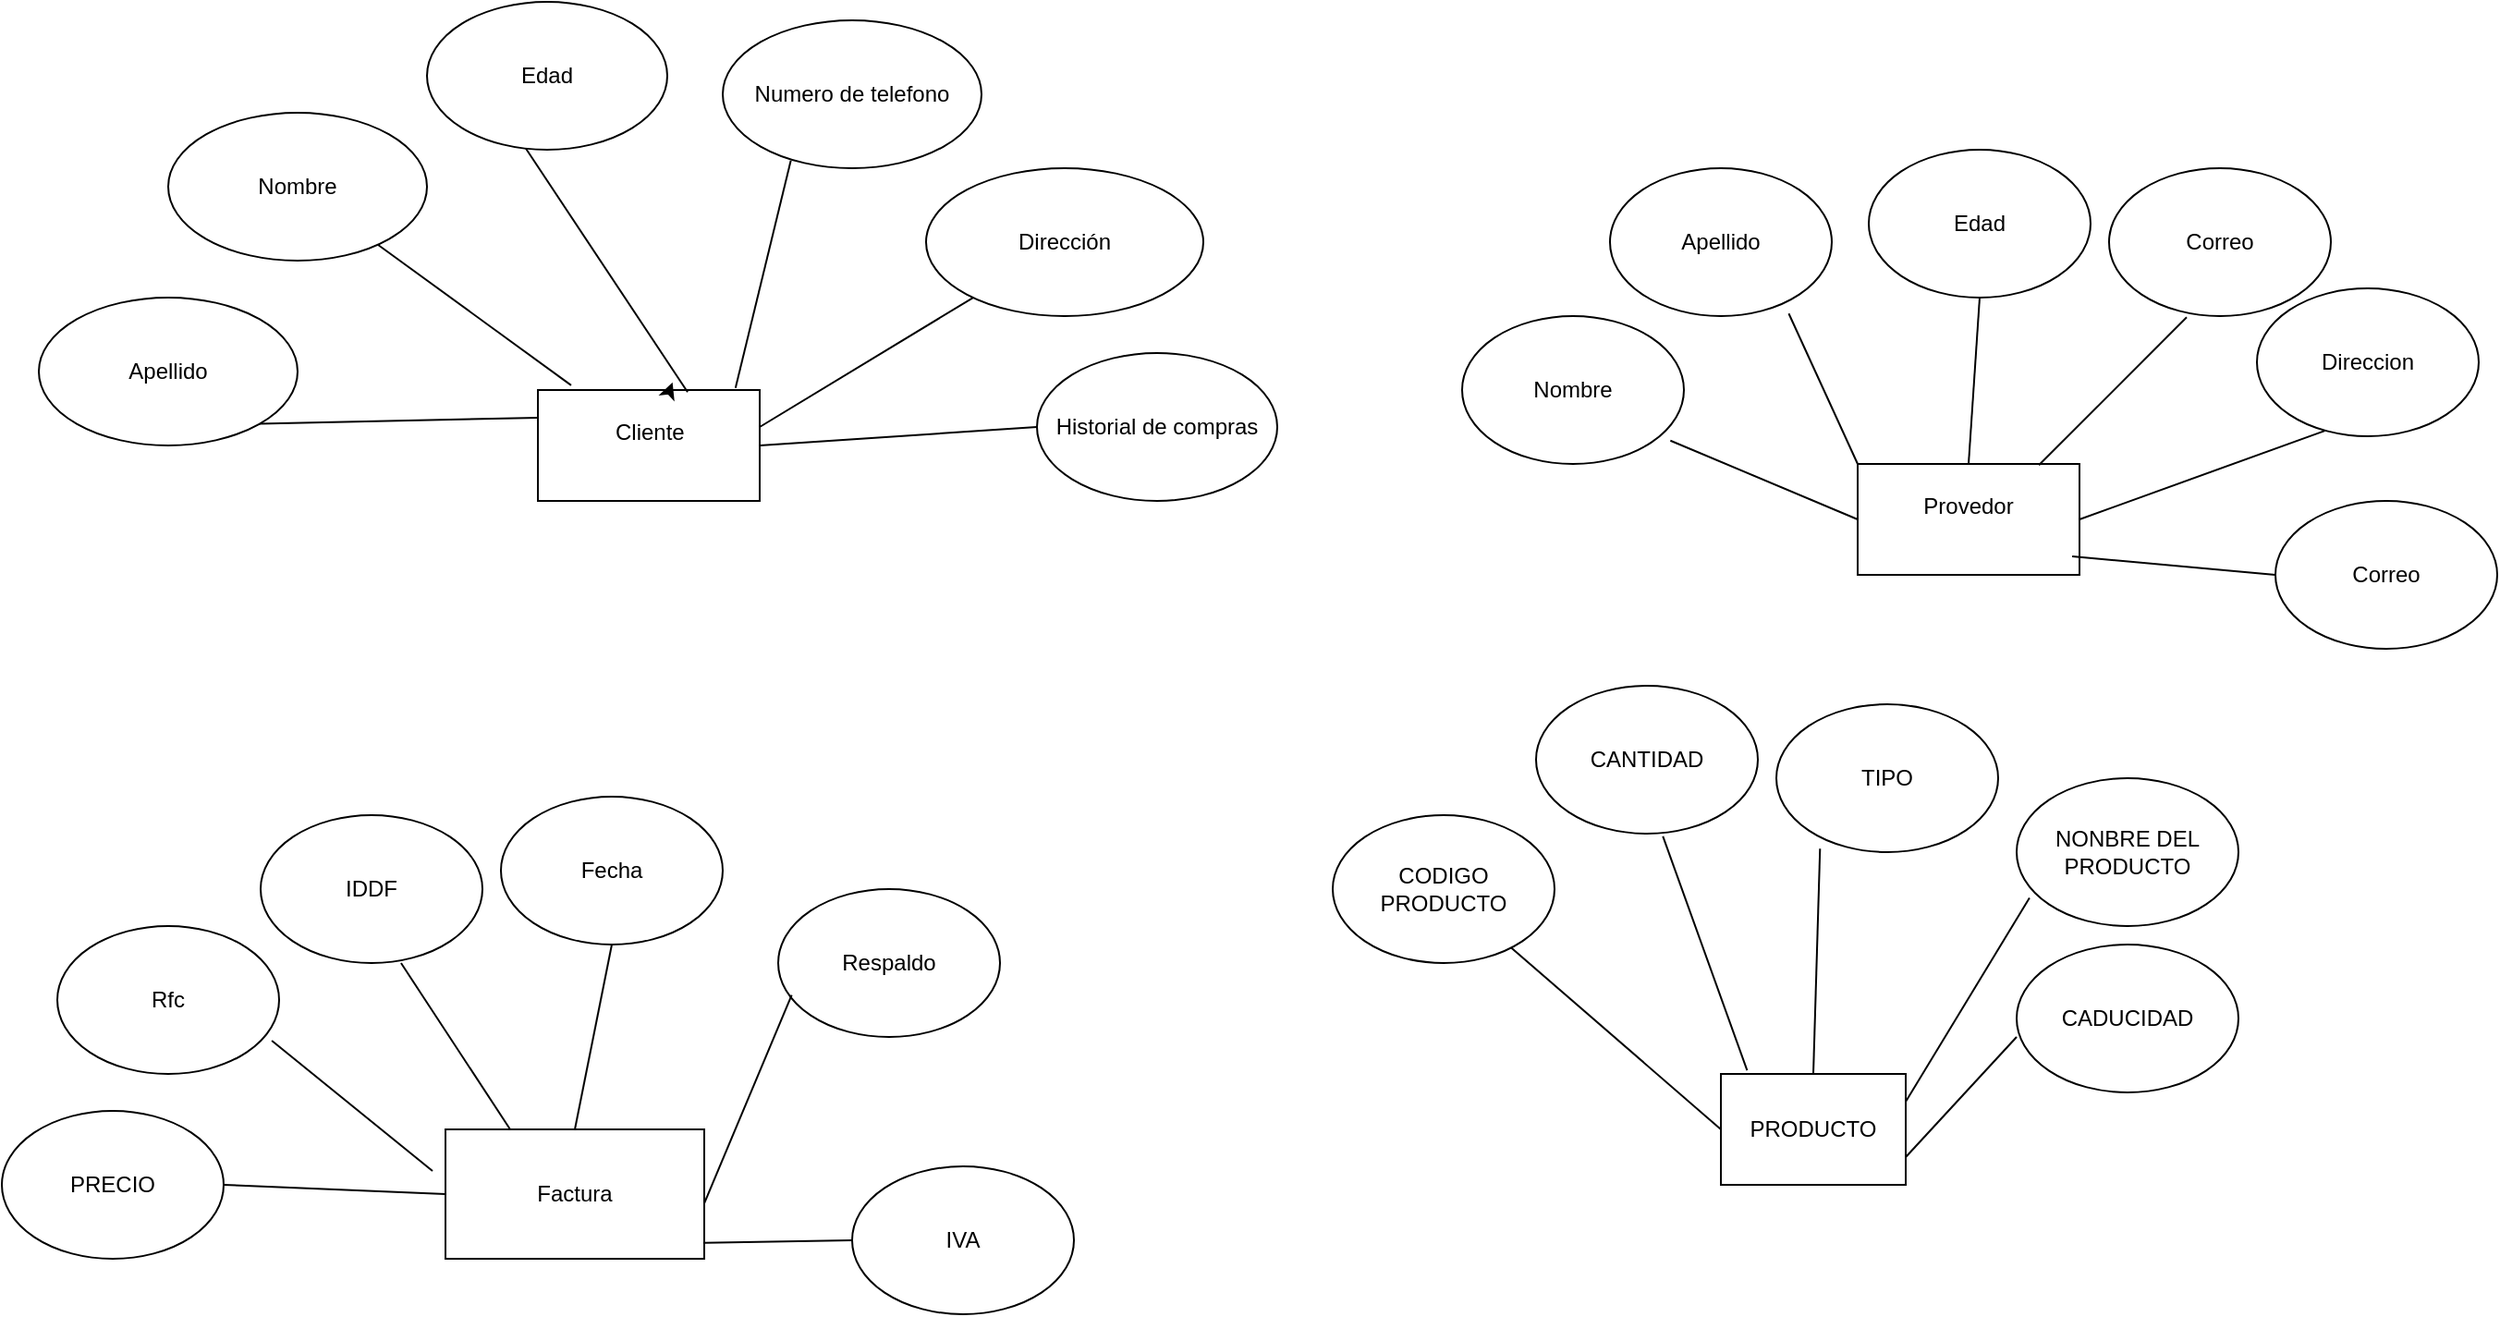 <mxfile pages="2">
    <diagram name="Página-1" id="Cxu6KIvfIRVKAjqu6Hsg">
        <mxGraphModel dx="960" dy="698" grid="1" gridSize="10" guides="1" tooltips="1" connect="1" arrows="1" fold="1" page="1" pageScale="1" pageWidth="827" pageHeight="1169" math="0" shadow="0">
            <root>
                <mxCell id="0"/>
                <mxCell id="1" parent="0"/>
                <mxCell id="4I1Yv1p1mu-zc7oiHH4C-1" value="&lt;blockquote style=&quot;margin: 0 0 0 40px; border: none; padding: 0px;&quot;&gt;&lt;div style=&quot;&quot;&gt;&lt;span style=&quot;background-color: initial;&quot;&gt;Cliente&lt;/span&gt;&lt;/div&gt;&lt;/blockquote&gt;&lt;div style=&quot;&quot;&gt;&lt;br&gt;&lt;/div&gt;" style="rounded=0;whiteSpace=wrap;html=1;align=left;" parent="1" vertex="1">
                    <mxGeometry x="310" y="330" width="120" height="60" as="geometry"/>
                </mxCell>
                <mxCell id="4I1Yv1p1mu-zc7oiHH4C-2" value="Apellido" style="ellipse;whiteSpace=wrap;html=1;" parent="1" vertex="1">
                    <mxGeometry x="40" y="280" width="140" height="80" as="geometry"/>
                </mxCell>
                <mxCell id="4I1Yv1p1mu-zc7oiHH4C-4" value="Nombre" style="ellipse;whiteSpace=wrap;html=1;" parent="1" vertex="1">
                    <mxGeometry x="110" y="180" width="140" height="80" as="geometry"/>
                </mxCell>
                <mxCell id="4I1Yv1p1mu-zc7oiHH4C-5" value="Edad" style="ellipse;whiteSpace=wrap;html=1;" parent="1" vertex="1">
                    <mxGeometry x="250" y="120" width="130" height="80" as="geometry"/>
                </mxCell>
                <mxCell id="4I1Yv1p1mu-zc7oiHH4C-6" value="Numero de telefono" style="ellipse;whiteSpace=wrap;html=1;" parent="1" vertex="1">
                    <mxGeometry x="410" y="130" width="140" height="80" as="geometry"/>
                </mxCell>
                <mxCell id="4I1Yv1p1mu-zc7oiHH4C-7" value="Dirección" style="ellipse;whiteSpace=wrap;html=1;" parent="1" vertex="1">
                    <mxGeometry x="520" y="210" width="150" height="80" as="geometry"/>
                </mxCell>
                <mxCell id="4I1Yv1p1mu-zc7oiHH4C-9" value="Historial de compras" style="ellipse;whiteSpace=wrap;html=1;" parent="1" vertex="1">
                    <mxGeometry x="580" y="310" width="130" height="80" as="geometry"/>
                </mxCell>
                <mxCell id="4I1Yv1p1mu-zc7oiHH4C-14" value="" style="endArrow=none;html=1;rounded=0;exitX=0;exitY=0.25;exitDx=0;exitDy=0;entryX=1;entryY=1;entryDx=0;entryDy=0;" parent="1" source="4I1Yv1p1mu-zc7oiHH4C-1" target="4I1Yv1p1mu-zc7oiHH4C-2" edge="1">
                    <mxGeometry width="50" height="50" relative="1" as="geometry">
                        <mxPoint x="210" y="360" as="sourcePoint"/>
                        <mxPoint x="260" y="310" as="targetPoint"/>
                    </mxGeometry>
                </mxCell>
                <mxCell id="4I1Yv1p1mu-zc7oiHH4C-16" value="" style="endArrow=none;html=1;rounded=0;exitX=0.15;exitY=-0.043;exitDx=0;exitDy=0;exitPerimeter=0;" parent="1" source="4I1Yv1p1mu-zc7oiHH4C-1" target="4I1Yv1p1mu-zc7oiHH4C-4" edge="1">
                    <mxGeometry width="50" height="50" relative="1" as="geometry">
                        <mxPoint x="340" y="280" as="sourcePoint"/>
                        <mxPoint x="390" y="230" as="targetPoint"/>
                    </mxGeometry>
                </mxCell>
                <mxCell id="4I1Yv1p1mu-zc7oiHH4C-17" value="" style="endArrow=none;html=1;rounded=0;entryX=0.411;entryY=0.991;entryDx=0;entryDy=0;entryPerimeter=0;exitX=0.675;exitY=0.019;exitDx=0;exitDy=0;exitPerimeter=0;" parent="1" source="4I1Yv1p1mu-zc7oiHH4C-1" target="4I1Yv1p1mu-zc7oiHH4C-5" edge="1">
                    <mxGeometry width="50" height="50" relative="1" as="geometry">
                        <mxPoint x="390" y="320" as="sourcePoint"/>
                        <mxPoint x="390" y="230" as="targetPoint"/>
                    </mxGeometry>
                </mxCell>
                <mxCell id="4I1Yv1p1mu-zc7oiHH4C-18" style="edgeStyle=none;rounded=0;orthogonalLoop=1;jettySize=auto;html=1;entryX=0.607;entryY=-0.068;entryDx=0;entryDy=0;entryPerimeter=0;" parent="1" source="4I1Yv1p1mu-zc7oiHH4C-1" target="4I1Yv1p1mu-zc7oiHH4C-1" edge="1">
                    <mxGeometry relative="1" as="geometry"/>
                </mxCell>
                <mxCell id="4I1Yv1p1mu-zc7oiHH4C-19" value="" style="endArrow=none;html=1;rounded=0;exitX=0.891;exitY=-0.019;exitDx=0;exitDy=0;exitPerimeter=0;entryX=0.263;entryY=0.949;entryDx=0;entryDy=0;entryPerimeter=0;" parent="1" source="4I1Yv1p1mu-zc7oiHH4C-1" target="4I1Yv1p1mu-zc7oiHH4C-6" edge="1">
                    <mxGeometry width="50" height="50" relative="1" as="geometry">
                        <mxPoint x="340" y="280" as="sourcePoint"/>
                        <mxPoint x="390" y="230" as="targetPoint"/>
                    </mxGeometry>
                </mxCell>
                <mxCell id="4I1Yv1p1mu-zc7oiHH4C-20" value="" style="endArrow=none;html=1;rounded=0;" parent="1" target="4I1Yv1p1mu-zc7oiHH4C-7" edge="1">
                    <mxGeometry width="50" height="50" relative="1" as="geometry">
                        <mxPoint x="430" y="350" as="sourcePoint"/>
                        <mxPoint x="480" y="300" as="targetPoint"/>
                    </mxGeometry>
                </mxCell>
                <mxCell id="4I1Yv1p1mu-zc7oiHH4C-22" value="" style="endArrow=none;html=1;rounded=0;exitX=0;exitY=0.5;exitDx=0;exitDy=0;entryX=1;entryY=0.5;entryDx=0;entryDy=0;" parent="1" source="4I1Yv1p1mu-zc7oiHH4C-9" target="4I1Yv1p1mu-zc7oiHH4C-1" edge="1">
                    <mxGeometry width="50" height="50" relative="1" as="geometry">
                        <mxPoint x="400" y="370" as="sourcePoint"/>
                        <mxPoint x="450" y="320" as="targetPoint"/>
                    </mxGeometry>
                </mxCell>
                <mxCell id="1J_mVBLC9O3y7UZklyyU-1" value="Nombre" style="ellipse;whiteSpace=wrap;html=1;" parent="1" vertex="1">
                    <mxGeometry x="810" y="290" width="120" height="80" as="geometry"/>
                </mxCell>
                <mxCell id="1J_mVBLC9O3y7UZklyyU-2" value="Apellido" style="ellipse;whiteSpace=wrap;html=1;" parent="1" vertex="1">
                    <mxGeometry x="890" y="210" width="120" height="80" as="geometry"/>
                </mxCell>
                <mxCell id="1J_mVBLC9O3y7UZklyyU-3" value="Edad" style="ellipse;whiteSpace=wrap;html=1;" parent="1" vertex="1">
                    <mxGeometry x="1030" y="200" width="120" height="80" as="geometry"/>
                </mxCell>
                <mxCell id="1J_mVBLC9O3y7UZklyyU-4" value="Correo" style="ellipse;whiteSpace=wrap;html=1;" parent="1" vertex="1">
                    <mxGeometry x="1160" y="210" width="120" height="80" as="geometry"/>
                </mxCell>
                <mxCell id="1J_mVBLC9O3y7UZklyyU-5" value="Direccion" style="ellipse;whiteSpace=wrap;html=1;" parent="1" vertex="1">
                    <mxGeometry x="1240" y="275" width="120" height="80" as="geometry"/>
                </mxCell>
                <mxCell id="1J_mVBLC9O3y7UZklyyU-6" value="Provedor&lt;div&gt;&lt;br&gt;&lt;/div&gt;" style="rounded=0;whiteSpace=wrap;html=1;" parent="1" vertex="1">
                    <mxGeometry x="1024" y="370" width="120" height="60" as="geometry"/>
                </mxCell>
                <mxCell id="1J_mVBLC9O3y7UZklyyU-9" value="" style="endArrow=none;html=1;rounded=0;entryX=0.5;entryY=1;entryDx=0;entryDy=0;exitX=0.5;exitY=0;exitDx=0;exitDy=0;" parent="1" source="1J_mVBLC9O3y7UZklyyU-6" target="1J_mVBLC9O3y7UZklyyU-3" edge="1">
                    <mxGeometry width="50" height="50" relative="1" as="geometry">
                        <mxPoint x="1090" y="360" as="sourcePoint"/>
                        <mxPoint x="1140" y="310" as="targetPoint"/>
                    </mxGeometry>
                </mxCell>
                <mxCell id="1J_mVBLC9O3y7UZklyyU-10" value="" style="endArrow=none;html=1;rounded=0;entryX=0.806;entryY=0.983;entryDx=0;entryDy=0;entryPerimeter=0;exitX=0;exitY=0;exitDx=0;exitDy=0;" parent="1" source="1J_mVBLC9O3y7UZklyyU-6" target="1J_mVBLC9O3y7UZklyyU-2" edge="1">
                    <mxGeometry width="50" height="50" relative="1" as="geometry">
                        <mxPoint x="1000" y="370" as="sourcePoint"/>
                        <mxPoint x="1000" y="290" as="targetPoint"/>
                    </mxGeometry>
                </mxCell>
                <mxCell id="1J_mVBLC9O3y7UZklyyU-13" value="" style="endArrow=none;html=1;rounded=0;entryX=0.35;entryY=1.008;entryDx=0;entryDy=0;entryPerimeter=0;exitX=0.817;exitY=0.011;exitDx=0;exitDy=0;exitPerimeter=0;" parent="1" source="1J_mVBLC9O3y7UZklyyU-6" target="1J_mVBLC9O3y7UZklyyU-4" edge="1">
                    <mxGeometry width="50" height="50" relative="1" as="geometry">
                        <mxPoint x="1090" y="360" as="sourcePoint"/>
                        <mxPoint x="1140" y="310" as="targetPoint"/>
                    </mxGeometry>
                </mxCell>
                <mxCell id="1J_mVBLC9O3y7UZklyyU-14" value="" style="endArrow=none;html=1;rounded=0;entryX=0.939;entryY=0.842;entryDx=0;entryDy=0;entryPerimeter=0;exitX=0;exitY=0.5;exitDx=0;exitDy=0;" parent="1" source="1J_mVBLC9O3y7UZklyyU-6" target="1J_mVBLC9O3y7UZklyyU-1" edge="1">
                    <mxGeometry width="50" height="50" relative="1" as="geometry">
                        <mxPoint x="1090" y="360" as="sourcePoint"/>
                        <mxPoint x="1140" y="310" as="targetPoint"/>
                    </mxGeometry>
                </mxCell>
                <mxCell id="1J_mVBLC9O3y7UZklyyU-15" value="" style="endArrow=none;html=1;rounded=0;entryX=0.306;entryY=0.963;entryDx=0;entryDy=0;entryPerimeter=0;exitX=1;exitY=0.5;exitDx=0;exitDy=0;" parent="1" source="1J_mVBLC9O3y7UZklyyU-6" target="1J_mVBLC9O3y7UZklyyU-5" edge="1">
                    <mxGeometry width="50" height="50" relative="1" as="geometry">
                        <mxPoint x="1150" y="400" as="sourcePoint"/>
                        <mxPoint x="1140" y="310" as="targetPoint"/>
                    </mxGeometry>
                </mxCell>
                <mxCell id="8-n9sg8fZdAQryX5FhUH-1" value="Correo" style="ellipse;whiteSpace=wrap;html=1;" parent="1" vertex="1">
                    <mxGeometry x="1250" y="390" width="120" height="80" as="geometry"/>
                </mxCell>
                <mxCell id="8-n9sg8fZdAQryX5FhUH-2" value="" style="endArrow=none;html=1;rounded=0;entryX=0;entryY=0.5;entryDx=0;entryDy=0;exitX=0.967;exitY=0.833;exitDx=0;exitDy=0;exitPerimeter=0;" parent="1" source="1J_mVBLC9O3y7UZklyyU-6" target="8-n9sg8fZdAQryX5FhUH-1" edge="1">
                    <mxGeometry width="50" height="50" relative="1" as="geometry">
                        <mxPoint x="1150" y="420" as="sourcePoint"/>
                        <mxPoint x="1240" y="420" as="targetPoint"/>
                    </mxGeometry>
                </mxCell>
                <mxCell id="8-n9sg8fZdAQryX5FhUH-3" value="Factura" style="rounded=0;whiteSpace=wrap;html=1;" parent="1" vertex="1">
                    <mxGeometry x="260" y="730" width="140" height="70" as="geometry"/>
                </mxCell>
                <mxCell id="8-n9sg8fZdAQryX5FhUH-4" value="Rfc" style="ellipse;whiteSpace=wrap;html=1;" parent="1" vertex="1">
                    <mxGeometry x="50" y="620" width="120" height="80" as="geometry"/>
                </mxCell>
                <mxCell id="8-n9sg8fZdAQryX5FhUH-5" value="IDDF" style="ellipse;whiteSpace=wrap;html=1;" parent="1" vertex="1">
                    <mxGeometry x="160" y="560" width="120" height="80" as="geometry"/>
                </mxCell>
                <mxCell id="8-n9sg8fZdAQryX5FhUH-6" value="Fecha" style="ellipse;whiteSpace=wrap;html=1;" parent="1" vertex="1">
                    <mxGeometry x="290" y="550" width="120" height="80" as="geometry"/>
                </mxCell>
                <mxCell id="8-n9sg8fZdAQryX5FhUH-8" value="Respaldo" style="ellipse;whiteSpace=wrap;html=1;" parent="1" vertex="1">
                    <mxGeometry x="440" y="600" width="120" height="80" as="geometry"/>
                </mxCell>
                <mxCell id="8-n9sg8fZdAQryX5FhUH-9" value="" style="endArrow=none;html=1;rounded=0;entryX=0.967;entryY=0.775;entryDx=0;entryDy=0;entryPerimeter=0;exitX=-0.05;exitY=0.322;exitDx=0;exitDy=0;exitPerimeter=0;" parent="1" source="8-n9sg8fZdAQryX5FhUH-3" target="8-n9sg8fZdAQryX5FhUH-4" edge="1">
                    <mxGeometry width="50" height="50" relative="1" as="geometry">
                        <mxPoint x="310" y="640" as="sourcePoint"/>
                        <mxPoint x="360" y="590" as="targetPoint"/>
                    </mxGeometry>
                </mxCell>
                <mxCell id="8-n9sg8fZdAQryX5FhUH-10" value="" style="endArrow=none;html=1;rounded=0;entryX=0.633;entryY=1;entryDx=0;entryDy=0;entryPerimeter=0;exitX=0.25;exitY=0;exitDx=0;exitDy=0;" parent="1" source="8-n9sg8fZdAQryX5FhUH-3" target="8-n9sg8fZdAQryX5FhUH-5" edge="1">
                    <mxGeometry width="50" height="50" relative="1" as="geometry">
                        <mxPoint x="290" y="730" as="sourcePoint"/>
                        <mxPoint x="360" y="590" as="targetPoint"/>
                    </mxGeometry>
                </mxCell>
                <mxCell id="8-n9sg8fZdAQryX5FhUH-11" value="" style="endArrow=none;html=1;rounded=0;entryX=0.5;entryY=1;entryDx=0;entryDy=0;exitX=0.5;exitY=0;exitDx=0;exitDy=0;" parent="1" source="8-n9sg8fZdAQryX5FhUH-3" target="8-n9sg8fZdAQryX5FhUH-6" edge="1">
                    <mxGeometry width="50" height="50" relative="1" as="geometry">
                        <mxPoint x="300" y="640" as="sourcePoint"/>
                        <mxPoint x="350" y="590" as="targetPoint"/>
                    </mxGeometry>
                </mxCell>
                <mxCell id="8-n9sg8fZdAQryX5FhUH-13" value="" style="endArrow=none;html=1;rounded=0;entryX=0.061;entryY=0.717;entryDx=0;entryDy=0;entryPerimeter=0;" parent="1" target="8-n9sg8fZdAQryX5FhUH-8" edge="1">
                    <mxGeometry width="50" height="50" relative="1" as="geometry">
                        <mxPoint x="400" y="770" as="sourcePoint"/>
                        <mxPoint x="450" y="720" as="targetPoint"/>
                    </mxGeometry>
                </mxCell>
                <mxCell id="tdBTmRadGnwO2HK5aVkL-1" value="PRECIO&lt;span style=&quot;color: rgba(0, 0, 0, 0); font-family: monospace; font-size: 0px; text-align: start; text-wrap: nowrap;&quot;&gt;%3CmxGraphModel%3E%3Croot%3E%3CmxCell%20id%3D%220%22%2F%3E%3CmxCell%20id%3D%221%22%20parent%3D%220%22%2F%3E%3CmxCell%20id%3D%222%22%20value%3D%22CLIENTE%22%20style%3D%22shape%3Dtable%3BstartSize%3D30%3Bcontainer%3D1%3Bcollapsible%3D1%3BchildLayout%3DtableLayout%3BfixedRows%3D1%3BrowLines%3D0%3BfontStyle%3D1%3Balign%3Dcenter%3BresizeLast%3D1%3Bhtml%3D1%3B%22%20vertex%3D%221%22%20parent%3D%221%22%3E%3CmxGeometry%20x%3D%2280%22%20y%3D%22120%22%20width%3D%22240%22%20height%3D%22220%22%20as%3D%22geometry%22%2F%3E%3C%2FmxCell%3E%3CmxCell%20id%3D%223%22%20value%3D%22%22%20style%3D%22shape%3DtableRow%3Bhorizontal%3D0%3BstartSize%3D0%3BswimlaneHead%3D0%3BswimlaneBody%3D0%3BfillColor%3Dnone%3Bcollapsible%3D0%3BdropTarget%3D0%3Bpoints%3D%5B%5B0%2C0.5%5D%2C%5B1%2C0.5%5D%5D%3BportConstraint%3Deastwest%3Btop%3D0%3Bleft%3D0%3Bright%3D0%3Bbottom%3D1%3B%22%20vertex%3D%221%22%20parent%3D%222%22%3E%3CmxGeometry%20y%3D%2230%22%20width%3D%22240%22%20height%3D%2230%22%20as%3D%22geometry%22%2F%3E%3C%2FmxCell%3E%3CmxCell%20id%3D%224%22%20value%3D%22PK%22%20style%3D%22shape%3DpartialRectangle%3Bconnectable%3D0%3BfillColor%3Dnone%3Btop%3D0%3Bleft%3D0%3Bbottom%3D0%3Bright%3D0%3BfontStyle%3D1%3Boverflow%3Dhidden%3BwhiteSpace%3Dwrap%3Bhtml%3D1%3B%22%20vertex%3D%221%22%20parent%3D%223%22%3E%3CmxGeometry%20width%3D%2230%22%20height%3D%2230%22%20as%3D%22geometry%22%3E%3CmxRectangle%20width%3D%2230%22%20height%3D%2230%22%20as%3D%22alternateBounds%22%2F%3E%3C%2FmxGeometry%3E%3C%2FmxCell%3E%3CmxCell%20id%3D%225%22%20value%3D%22Nombre(INT%20NULL)(15)%22%20style%3D%22shape%3DpartialRectangle%3Bconnectable%3D0%3BfillColor%3Dnone%3Btop%3D0%3Bleft%3D0%3Bbottom%3D0%3Bright%3D0%3Balign%3Dleft%3BspacingLeft%3D6%3BfontStyle%3D5%3Boverflow%3Dhidden%3BwhiteSpace%3Dwrap%3Bhtml%3D1%3B%22%20vertex%3D%221%22%20parent%3D%223%22%3E%3CmxGeometry%20x%3D%2230%22%20width%3D%22210%22%20height%3D%2230%22%20as%3D%22geometry%22%3E%3CmxRectangle%20width%3D%22210%22%20height%3D%2230%22%20as%3D%22alternateBounds%22%2F%3E%3C%2FmxGeometry%3E%3C%2FmxCell%3E%3CmxCell%20id%3D%226%22%20value%3D%22%22%20style%3D%22shape%3DtableRow%3Bhorizontal%3D0%3BstartSize%3D0%3BswimlaneHead%3D0%3BswimlaneBody%3D0%3BfillColor%3Dnone%3Bcollapsible%3D0%3BdropTarget%3D0%3Bpoints%3D%5B%5B0%2C0.5%5D%2C%5B1%2C0.5%5D%5D%3BportConstraint%3Deastwest%3Btop%3D0%3Bleft%3D0%3Bright%3D0%3Bbottom%3D0%3B%22%20vertex%3D%221%22%20parent%3D%222%22%3E%3CmxGeometry%20y%3D%2260%22%20width%3D%22240%22%20height%3D%2240%22%20as%3D%22geometry%22%2F%3E%3C%2FmxCell%3E%3CmxCell%20id%3D%227%22%20value%3D%22%22%20style%3D%22shape%3DpartialRectangle%3Bconnectable%3D0%3BfillColor%3Dnone%3Btop%3D0%3Bleft%3D0%3Bbottom%3D0%3Bright%3D0%3Beditable%3D1%3Boverflow%3Dhidden%3BwhiteSpace%3Dwrap%3Bhtml%3D1%3B%22%20vertex%3D%221%22%20parent%3D%226%22%3E%3CmxGeometry%20width%3D%2230%22%20height%3D%2240%22%20as%3D%22geometry%22%3E%3CmxRectangle%20width%3D%2230%22%20height%3D%2240%22%20as%3D%22alternateBounds%22%2F%3E%3C%2FmxGeometry%3E%3C%2FmxCell%3E%3CmxCell%20id%3D%228%22%20value%3D%22Apellido(VARCHAR)(15)%22%20style%3D%22shape%3DpartialRectangle%3Bconnectable%3D0%3BfillColor%3Dnone%3Btop%3D0%3Bleft%3D0%3Bbottom%3D0%3Bright%3D0%3Balign%3Dleft%3BspacingLeft%3D6%3Boverflow%3Dhidden%3BwhiteSpace%3Dwrap%3Bhtml%3D1%3B%22%20vertex%3D%221%22%20parent%3D%226%22%3E%3CmxGeometry%20x%3D%2230%22%20width%3D%22210%22%20height%3D%2240%22%20as%3D%22geometry%22%3E%3CmxRectangle%20width%3D%22210%22%20height%3D%2240%22%20as%3D%22alternateBounds%22%2F%3E%3C%2FmxGeometry%3E%3C%2FmxCell%3E%3CmxCell%20id%3D%229%22%20value%3D%22%22%20style%3D%22shape%3DtableRow%3Bhorizontal%3D0%3BstartSize%3D0%3BswimlaneHead%3D0%3BswimlaneBody%3D0%3BfillColor%3Dnone%3Bcollapsible%3D0%3BdropTarget%3D0%3Bpoints%3D%5B%5B0%2C0.5%5D%2C%5B1%2C0.5%5D%5D%3BportConstraint%3Deastwest%3Btop%3D0%3Bleft%3D0%3Bright%3D0%3Bbottom%3D0%3B%22%20vertex%3D%221%22%20parent%3D%222%22%3E%3CmxGeometry%20y%3D%22100%22%20width%3D%22240%22%20height%3D%2230%22%20as%3D%22geometry%22%2F%3E%3C%2FmxCell%3E%3CmxCell%20id%3D%2210%22%20value%3D%22%22%20style%3D%22shape%3DpartialRectangle%3Bconnectable%3D0%3BfillColor%3Dnone%3Btop%3D0%3Bleft%3D0%3Bbottom%3D0%3Bright%3D0%3Beditable%3D1%3Boverflow%3Dhidden%3BwhiteSpace%3Dwrap%3Bhtml%3D1%3B%22%20vertex%3D%221%22%20parent%3D%229%22%3E%3CmxGeometry%20width%3D%2230%22%20height%3D%2230%22%20as%3D%22geometry%22%3E%3CmxRectangle%20width%3D%2230%22%20height%3D%2230%22%20as%3D%22alternateBounds%22%2F%3E%3C%2FmxGeometry%3E%3C%2FmxCell%3E%3CmxCell%20id%3D%2211%22%20value%3D%22Edad(Int)(%22%20style%3D%22shape%3DpartialRectangle%3Bconnectable%3D0%3BfillColor%3Dnone%3Btop%3D0%3Bleft%3D0%3Bbottom%3D0%3Bright%3D0%3Balign%3Dleft%3BspacingLeft%3D6%3Boverflow%3Dhidden%3BwhiteSpace%3Dwrap%3Bhtml%3D1%3B%22%20vertex%3D%221%22%20parent%3D%229%22%3E%3CmxGeometry%20x%3D%2230%22%20width%3D%22210%22%20height%3D%2230%22%20as%3D%22geometry%22%3E%3CmxRectangle%20width%3D%22210%22%20height%3D%2230%22%20as%3D%22alternateBounds%22%2F%3E%3C%2FmxGeometry%3E%3C%2FmxCell%3E%3CmxCell%20id%3D%2212%22%20value%3D%22%22%20style%3D%22shape%3DtableRow%3Bhorizontal%3D0%3BstartSize%3D0%3BswimlaneHead%3D0%3BswimlaneBody%3D0%3BfillColor%3Dnone%3Bcollapsible%3D0%3BdropTarget%3D0%3Bpoints%3D%5B%5B0%2C0.5%5D%2C%5B1%2C0.5%5D%5D%3BportConstraint%3Deastwest%3Btop%3D0%3Bleft%3D0%3Bright%3D0%3Bbottom%3D0%3B%22%20vertex%3D%221%22%20parent%3D%222%22%3E%3CmxGeometry%20y%3D%22130%22%20width%3D%22240%22%20height%3D%2230%22%20as%3D%22geometry%22%2F%3E%3C%2FmxCell%3E%3CmxCell%20id%3D%2213%22%20value%3D%22%22%20style%3D%22shape%3DpartialRectangle%3Bconnectable%3D0%3BfillColor%3Dnone%3Btop%3D0%3Bleft%3D0%3Bbottom%3D0%3Bright%3D0%3Beditable%3D1%3Boverflow%3Dhidden%3BwhiteSpace%3Dwrap%3Bhtml%3D1%3B%22%20vertex%3D%221%22%20parent%3D%2212%22%3E%3CmxGeometry%20width%3D%2230%22%20height%3D%2230%22%20as%3D%22geometry%22%3E%3CmxRectangle%20width%3D%2230%22%20height%3D%2230%22%20as%3D%22alternateBounds%22%2F%3E%3C%2FmxGeometry%3E%3C%2FmxCell%3E%3CmxCell%20id%3D%2214%22%20value%3D%22Numero%20de%20Telefono(Char)(15)%22%20style%3D%22shape%3DpartialRectangle%3Bconnectable%3D0%3BfillColor%3Dnone%3Btop%3D0%3Bleft%3D0%3Bbottom%3D0%3Bright%3D0%3Balign%3Dleft%3BspacingLeft%3D6%3Boverflow%3Dhidden%3BwhiteSpace%3Dwrap%3Bhtml%3D1%3B%22%20vertex%3D%221%22%20parent%3D%2212%22%3E%3CmxGeometry%20x%3D%2230%22%20width%3D%22210%22%20height%3D%2230%22%20as%3D%22geometry%22%3E%3CmxRectangle%20width%3D%22210%22%20height%3D%2230%22%20as%3D%22alternateBounds%22%2F%3E%3C%2FmxGeometry%3E%3C%2FmxCell%3E%3CmxCell%20id%3D%2215%22%20style%3D%22shape%3DtableRow%3Bhorizontal%3D0%3BstartSize%3D0%3BswimlaneHead%3D0%3BswimlaneBody%3D0%3BfillColor%3Dnone%3Bcollapsible%3D0%3BdropTarget%3D0%3Bpoints%3D%5B%5B0%2C0.5%5D%2C%5B1%2C0.5%5D%5D%3BportConstraint%3Deastwest%3Btop%3D0%3Bleft%3D0%3Bright%3D0%3Bbottom%3D0%3B%22%20vertex%3D%221%22%20parent%3D%222%22%3E%3CmxGeometry%20y%3D%22160%22%20width%3D%22240%22%20height%3D%2230%22%20as%3D%22geometry%22%2F%3E%3C%2FmxCell%3E%3CmxCell%20id%3D%2216%22%20style%3D%22shape%3DpartialRectangle%3Bconnectable%3D0%3BfillColor%3Dnone%3Btop%3D0%3Bleft%3D0%3Bbottom%3D0%3Bright%3D0%3Beditable%3D1%3Boverflow%3Dhidden%3BwhiteSpace%3Dwrap%3Bhtml%3D1%3B%22%20vertex%3D%221%22%20parent%3D%2215%22%3E%3CmxGeometry%20width%3D%2230%22%20height%3D%2230%22%20as%3D%22geometry%22%3E%3CmxRectangle%20width%3D%2230%22%20height%3D%2230%22%20as%3D%22alternateBounds%22%2F%3E%3C%2FmxGeometry%3E%3C%2FmxCell%3E%3CmxCell%20id%3D%2217%22%20value%3D%22Direccci%C3%B3n(VARCHAR)(150)%22%20style%3D%22shape%3DpartialRectangle%3Bconnectable%3D0%3BfillColor%3Dnone%3Btop%3D0%3Bleft%3D0%3Bbottom%3D0%3Bright%3D0%3Balign%3Dleft%3BspacingLeft%3D6%3Boverflow%3Dhidden%3BwhiteSpace%3Dwrap%3Bhtml%3D1%3B%22%20vertex%3D%221%22%20parent%3D%2215%22%3E%3CmxGeometry%20x%3D%2230%22%20width%3D%22210%22%20height%3D%2230%22%20as%3D%22geometry%22%3E%3CmxRectangle%20width%3D%22210%22%20height%3D%2230%22%20as%3D%22alternateBounds%22%2F%3E%3C%2FmxGeometry%3E%3C%2FmxCell%3E%3CmxCell%20id%3D%2218%22%20style%3D%22shape%3DtableRow%3Bhorizontal%3D0%3BstartSize%3D0%3BswimlaneHead%3D0%3BswimlaneBody%3D0%3BfillColor%3Dnone%3Bcollapsible%3D0%3BdropTarget%3D0%3Bpoints%3D%5B%5B0%2C0.5%5D%2C%5B1%2C0.5%5D%5D%3BportConstraint%3Deastwest%3Btop%3D0%3Bleft%3D0%3Bright%3D0%3Bbottom%3D0%3B%22%20vertex%3D%221%22%20parent%3D%222%22%3E%3CmxGeometry%20y%3D%22190%22%20width%3D%22240%22%20height%3D%2230%22%20as%3D%22geometry%22%2F%3E%3C%2FmxCell%3E%3CmxCell%20id%3D%2219%22%20style%3D%22shape%3DpartialRectangle%3Bconnectable%3D0%3BfillColor%3Dnone%3Btop%3D0%3Bleft%3D0%3Bbottom%3D0%3Bright%3D0%3Beditable%3D1%3Boverflow%3Dhidden%3BwhiteSpace%3Dwrap%3Bhtml%3D1%3B%22%20vertex%3D%221%22%20parent%3D%2218%22%3E%3CmxGeometry%20width%3D%2230%22%20height%3D%2230%22%20as%3D%22geometry%22%3E%3CmxRectangle%20width%3D%2230%22%20height%3D%2230%22%20as%3D%22alternateBounds%22%2F%3E%3C%2FmxGeometry%3E%3C%2FmxCell%3E%3CmxCell%20id%3D%2220%22%20value%3D%22Historial%20de%20compras(INT%20NULL)%22%20style%3D%22shape%3DpartialRectangle%3Bconnectable%3D0%3BfillColor%3Dnone%3Btop%3D0%3Bleft%3D0%3Bbottom%3D0%3Bright%3D0%3Balign%3Dleft%3BspacingLeft%3D6%3Boverflow%3Dhidden%3BwhiteSpace%3Dwrap%3Bhtml%3D1%3B%22%20vertex%3D%221%22%20parent%3D%2218%22%3E%3CmxGeometry%20x%3D%2230%22%20width%3D%22210%22%20height%3D%2230%22%20as%3D%22geometry%22%3E%3CmxRectangle%20width%3D%22210%22%20height%3D%2230%22%20as%3D%22alternateBounds%22%2F%3E%3C%2FmxGeometry%3E%3C%2FmxCell%3E%3C%2Froot%3E%3C%2FmxGraphModel%3E&lt;/span&gt;" style="ellipse;whiteSpace=wrap;html=1;" parent="1" vertex="1">
                    <mxGeometry x="20" y="720" width="120" height="80" as="geometry"/>
                </mxCell>
                <mxCell id="tdBTmRadGnwO2HK5aVkL-2" value="IVA" style="ellipse;whiteSpace=wrap;html=1;" parent="1" vertex="1">
                    <mxGeometry x="480" y="750" width="120" height="80" as="geometry"/>
                </mxCell>
                <mxCell id="tdBTmRadGnwO2HK5aVkL-3" value="" style="endArrow=none;html=1;rounded=0;exitX=0.996;exitY=0.877;exitDx=0;exitDy=0;exitPerimeter=0;entryX=0;entryY=0.5;entryDx=0;entryDy=0;" parent="1" source="8-n9sg8fZdAQryX5FhUH-3" target="tdBTmRadGnwO2HK5aVkL-2" edge="1">
                    <mxGeometry width="50" height="50" relative="1" as="geometry">
                        <mxPoint x="530" y="750" as="sourcePoint"/>
                        <mxPoint x="580" y="700" as="targetPoint"/>
                    </mxGeometry>
                </mxCell>
                <mxCell id="tdBTmRadGnwO2HK5aVkL-4" value="" style="endArrow=none;html=1;rounded=0;exitX=1;exitY=0.5;exitDx=0;exitDy=0;entryX=0;entryY=0.5;entryDx=0;entryDy=0;" parent="1" source="tdBTmRadGnwO2HK5aVkL-1" target="8-n9sg8fZdAQryX5FhUH-3" edge="1">
                    <mxGeometry width="50" height="50" relative="1" as="geometry">
                        <mxPoint x="530" y="750" as="sourcePoint"/>
                        <mxPoint x="580" y="700" as="targetPoint"/>
                    </mxGeometry>
                </mxCell>
                <mxCell id="r0vq31m24xDdY6tJOIhR-1" value="PRODUCTO" style="rounded=0;whiteSpace=wrap;html=1;" parent="1" vertex="1">
                    <mxGeometry x="950" y="700" width="100" height="60" as="geometry"/>
                </mxCell>
                <mxCell id="r0vq31m24xDdY6tJOIhR-2" value="CODIGO PRODUCTO" style="ellipse;whiteSpace=wrap;html=1;" parent="1" vertex="1">
                    <mxGeometry x="740" y="560" width="120" height="80" as="geometry"/>
                </mxCell>
                <mxCell id="r0vq31m24xDdY6tJOIhR-3" value="CANTIDAD" style="ellipse;whiteSpace=wrap;html=1;" parent="1" vertex="1">
                    <mxGeometry x="850" y="490" width="120" height="80" as="geometry"/>
                </mxCell>
                <mxCell id="r0vq31m24xDdY6tJOIhR-4" value="TIPO" style="ellipse;whiteSpace=wrap;html=1;" parent="1" vertex="1">
                    <mxGeometry x="980" y="500" width="120" height="80" as="geometry"/>
                </mxCell>
                <mxCell id="r0vq31m24xDdY6tJOIhR-5" value="NONBRE DEL PRODUCTO" style="ellipse;whiteSpace=wrap;html=1;" parent="1" vertex="1">
                    <mxGeometry x="1110" y="540" width="120" height="80" as="geometry"/>
                </mxCell>
                <mxCell id="r0vq31m24xDdY6tJOIhR-6" value="CADUCIDAD" style="ellipse;whiteSpace=wrap;html=1;" parent="1" vertex="1">
                    <mxGeometry x="1110" y="630" width="120" height="80" as="geometry"/>
                </mxCell>
                <mxCell id="r0vq31m24xDdY6tJOIhR-7" value="" style="endArrow=none;html=1;rounded=0;exitX=1;exitY=0.25;exitDx=0;exitDy=0;entryX=0.058;entryY=0.809;entryDx=0;entryDy=0;entryPerimeter=0;" parent="1" source="r0vq31m24xDdY6tJOIhR-1" target="r0vq31m24xDdY6tJOIhR-5" edge="1">
                    <mxGeometry width="50" height="50" relative="1" as="geometry">
                        <mxPoint x="1130" y="610" as="sourcePoint"/>
                        <mxPoint x="1100" y="660" as="targetPoint"/>
                    </mxGeometry>
                </mxCell>
                <mxCell id="r0vq31m24xDdY6tJOIhR-8" value="" style="endArrow=none;html=1;rounded=0;exitX=1;exitY=0.75;exitDx=0;exitDy=0;" parent="1" source="r0vq31m24xDdY6tJOIhR-1" edge="1">
                    <mxGeometry width="50" height="50" relative="1" as="geometry">
                        <mxPoint x="1130" y="740" as="sourcePoint"/>
                        <mxPoint x="1110" y="680" as="targetPoint"/>
                    </mxGeometry>
                </mxCell>
                <mxCell id="r0vq31m24xDdY6tJOIhR-9" value="" style="endArrow=none;html=1;rounded=0;exitX=0.5;exitY=0;exitDx=0;exitDy=0;entryX=0.197;entryY=0.976;entryDx=0;entryDy=0;entryPerimeter=0;" parent="1" source="r0vq31m24xDdY6tJOIhR-1" target="r0vq31m24xDdY6tJOIhR-4" edge="1">
                    <mxGeometry width="50" height="50" relative="1" as="geometry">
                        <mxPoint x="1130" y="740" as="sourcePoint"/>
                        <mxPoint x="1180" y="690" as="targetPoint"/>
                    </mxGeometry>
                </mxCell>
                <mxCell id="r0vq31m24xDdY6tJOIhR-10" value="" style="endArrow=none;html=1;rounded=0;exitX=0.572;exitY=1.018;exitDx=0;exitDy=0;exitPerimeter=0;entryX=0.142;entryY=-0.032;entryDx=0;entryDy=0;entryPerimeter=0;" parent="1" source="r0vq31m24xDdY6tJOIhR-3" target="r0vq31m24xDdY6tJOIhR-1" edge="1">
                    <mxGeometry width="50" height="50" relative="1" as="geometry">
                        <mxPoint x="1130" y="740" as="sourcePoint"/>
                        <mxPoint x="1180" y="690" as="targetPoint"/>
                    </mxGeometry>
                </mxCell>
                <mxCell id="r0vq31m24xDdY6tJOIhR-11" value="" style="endArrow=none;html=1;rounded=0;exitX=0;exitY=0.5;exitDx=0;exitDy=0;" parent="1" source="r0vq31m24xDdY6tJOIhR-1" target="r0vq31m24xDdY6tJOIhR-2" edge="1">
                    <mxGeometry width="50" height="50" relative="1" as="geometry">
                        <mxPoint x="1130" y="740" as="sourcePoint"/>
                        <mxPoint x="1180" y="690" as="targetPoint"/>
                        <Array as="points"/>
                    </mxGeometry>
                </mxCell>
            </root>
        </mxGraphModel>
    </diagram>
    <diagram id="aJbz204hOPwkAJC8MJdw" name="Página-2">
        <mxGraphModel dx="768" dy="559" grid="1" gridSize="10" guides="1" tooltips="1" connect="1" arrows="1" fold="1" page="1" pageScale="1" pageWidth="827" pageHeight="1169" math="0" shadow="0">
            <root>
                <mxCell id="0"/>
                <mxCell id="1" parent="0"/>
                <mxCell id="_yiEhRol8RBJIgCZn8np-1" value="FACTURA" style="shape=table;startSize=30;container=1;collapsible=1;childLayout=tableLayout;fixedRows=1;rowLines=0;fontStyle=1;align=center;resizeLast=1;html=1;" parent="1" vertex="1">
                    <mxGeometry x="80" y="380" width="240" height="250" as="geometry"/>
                </mxCell>
                <mxCell id="_yiEhRol8RBJIgCZn8np-2" value="" style="shape=tableRow;horizontal=0;startSize=0;swimlaneHead=0;swimlaneBody=0;fillColor=none;collapsible=0;dropTarget=0;points=[[0,0.5],[1,0.5]];portConstraint=eastwest;top=0;left=0;right=0;bottom=1;" parent="_yiEhRol8RBJIgCZn8np-1" vertex="1">
                    <mxGeometry y="30" width="240" height="30" as="geometry"/>
                </mxCell>
                <mxCell id="_yiEhRol8RBJIgCZn8np-3" value="PK" style="shape=partialRectangle;connectable=0;fillColor=none;top=0;left=0;bottom=0;right=0;fontStyle=1;overflow=hidden;whiteSpace=wrap;html=1;" parent="_yiEhRol8RBJIgCZn8np-2" vertex="1">
                    <mxGeometry width="30" height="30" as="geometry">
                        <mxRectangle width="30" height="30" as="alternateBounds"/>
                    </mxGeometry>
                </mxCell>
                <mxCell id="_yiEhRol8RBJIgCZn8np-4" value="&#10;&lt;span style=&quot;color: rgb(0, 0, 0); font-family: Helvetica; font-size: 12px; font-style: normal; font-variant-ligatures: normal; font-variant-caps: normal; font-weight: 400; letter-spacing: normal; orphans: 2; text-align: left; text-indent: 0px; text-transform: none; widows: 2; word-spacing: 0px; -webkit-text-stroke-width: 0px; white-space: normal; background-color: rgb(251, 251, 251); text-decoration-thickness: initial; text-decoration-style: initial; text-decoration-color: initial; display: inline !important; float: none;&quot;&gt;IDDF(INT)(20)&lt;/span&gt;&#10;&#10;" style="shape=partialRectangle;connectable=0;fillColor=none;top=0;left=0;bottom=0;right=0;align=left;spacingLeft=6;fontStyle=5;overflow=hidden;whiteSpace=wrap;html=1;" parent="_yiEhRol8RBJIgCZn8np-2" vertex="1">
                    <mxGeometry x="30" width="210" height="30" as="geometry">
                        <mxRectangle width="210" height="30" as="alternateBounds"/>
                    </mxGeometry>
                </mxCell>
                <mxCell id="_yiEhRol8RBJIgCZn8np-5" value="" style="shape=tableRow;horizontal=0;startSize=0;swimlaneHead=0;swimlaneBody=0;fillColor=none;collapsible=0;dropTarget=0;points=[[0,0.5],[1,0.5]];portConstraint=eastwest;top=0;left=0;right=0;bottom=0;" parent="_yiEhRol8RBJIgCZn8np-1" vertex="1">
                    <mxGeometry y="60" width="240" height="40" as="geometry"/>
                </mxCell>
                <mxCell id="_yiEhRol8RBJIgCZn8np-6" value="" style="shape=partialRectangle;connectable=0;fillColor=none;top=0;left=0;bottom=0;right=0;editable=1;overflow=hidden;whiteSpace=wrap;html=1;" parent="_yiEhRol8RBJIgCZn8np-5" vertex="1">
                    <mxGeometry width="30" height="40" as="geometry">
                        <mxRectangle width="30" height="40" as="alternateBounds"/>
                    </mxGeometry>
                </mxCell>
                <mxCell id="_yiEhRol8RBJIgCZn8np-7" value="PRECIO(DECIMAL)" style="shape=partialRectangle;connectable=0;fillColor=none;top=0;left=0;bottom=0;right=0;align=left;spacingLeft=6;overflow=hidden;whiteSpace=wrap;html=1;" parent="_yiEhRol8RBJIgCZn8np-5" vertex="1">
                    <mxGeometry x="30" width="210" height="40" as="geometry">
                        <mxRectangle width="210" height="40" as="alternateBounds"/>
                    </mxGeometry>
                </mxCell>
                <mxCell id="_yiEhRol8RBJIgCZn8np-8" value="" style="shape=tableRow;horizontal=0;startSize=0;swimlaneHead=0;swimlaneBody=0;fillColor=none;collapsible=0;dropTarget=0;points=[[0,0.5],[1,0.5]];portConstraint=eastwest;top=0;left=0;right=0;bottom=0;" parent="_yiEhRol8RBJIgCZn8np-1" vertex="1">
                    <mxGeometry y="100" width="240" height="30" as="geometry"/>
                </mxCell>
                <mxCell id="_yiEhRol8RBJIgCZn8np-9" value="" style="shape=partialRectangle;connectable=0;fillColor=none;top=0;left=0;bottom=0;right=0;editable=1;overflow=hidden;whiteSpace=wrap;html=1;" parent="_yiEhRol8RBJIgCZn8np-8" vertex="1">
                    <mxGeometry width="30" height="30" as="geometry">
                        <mxRectangle width="30" height="30" as="alternateBounds"/>
                    </mxGeometry>
                </mxCell>
                <mxCell id="_yiEhRol8RBJIgCZn8np-10" value="RFC(VARCHAR)(25)" style="shape=partialRectangle;connectable=0;fillColor=none;top=0;left=0;bottom=0;right=0;align=left;spacingLeft=6;overflow=hidden;whiteSpace=wrap;html=1;" parent="_yiEhRol8RBJIgCZn8np-8" vertex="1">
                    <mxGeometry x="30" width="210" height="30" as="geometry">
                        <mxRectangle width="210" height="30" as="alternateBounds"/>
                    </mxGeometry>
                </mxCell>
                <mxCell id="_yiEhRol8RBJIgCZn8np-11" value="" style="shape=tableRow;horizontal=0;startSize=0;swimlaneHead=0;swimlaneBody=0;fillColor=none;collapsible=0;dropTarget=0;points=[[0,0.5],[1,0.5]];portConstraint=eastwest;top=0;left=0;right=0;bottom=0;" parent="_yiEhRol8RBJIgCZn8np-1" vertex="1">
                    <mxGeometry y="130" width="240" height="30" as="geometry"/>
                </mxCell>
                <mxCell id="_yiEhRol8RBJIgCZn8np-12" value="" style="shape=partialRectangle;connectable=0;fillColor=none;top=0;left=0;bottom=0;right=0;editable=1;overflow=hidden;whiteSpace=wrap;html=1;" parent="_yiEhRol8RBJIgCZn8np-11" vertex="1">
                    <mxGeometry width="30" height="30" as="geometry">
                        <mxRectangle width="30" height="30" as="alternateBounds"/>
                    </mxGeometry>
                </mxCell>
                <mxCell id="_yiEhRol8RBJIgCZn8np-13" value="" style="shape=partialRectangle;connectable=0;fillColor=none;top=0;left=0;bottom=0;right=0;align=left;spacingLeft=6;overflow=hidden;whiteSpace=wrap;html=1;" parent="_yiEhRol8RBJIgCZn8np-11" vertex="1">
                    <mxGeometry x="30" width="210" height="30" as="geometry">
                        <mxRectangle width="210" height="30" as="alternateBounds"/>
                    </mxGeometry>
                </mxCell>
                <mxCell id="Dpy0HKLVwdnMuDh7ikny-4" style="shape=tableRow;horizontal=0;startSize=0;swimlaneHead=0;swimlaneBody=0;fillColor=none;collapsible=0;dropTarget=0;points=[[0,0.5],[1,0.5]];portConstraint=eastwest;top=0;left=0;right=0;bottom=0;" parent="_yiEhRol8RBJIgCZn8np-1" vertex="1">
                    <mxGeometry y="160" width="240" height="30" as="geometry"/>
                </mxCell>
                <mxCell id="Dpy0HKLVwdnMuDh7ikny-5" style="shape=partialRectangle;connectable=0;fillColor=none;top=0;left=0;bottom=0;right=0;editable=1;overflow=hidden;whiteSpace=wrap;html=1;" parent="Dpy0HKLVwdnMuDh7ikny-4" vertex="1">
                    <mxGeometry width="30" height="30" as="geometry">
                        <mxRectangle width="30" height="30" as="alternateBounds"/>
                    </mxGeometry>
                </mxCell>
                <mxCell id="Dpy0HKLVwdnMuDh7ikny-6" value="FECHA(DATE" style="shape=partialRectangle;connectable=0;fillColor=none;top=0;left=0;bottom=0;right=0;align=left;spacingLeft=6;overflow=hidden;whiteSpace=wrap;html=1;" parent="Dpy0HKLVwdnMuDh7ikny-4" vertex="1">
                    <mxGeometry x="30" width="210" height="30" as="geometry">
                        <mxRectangle width="210" height="30" as="alternateBounds"/>
                    </mxGeometry>
                </mxCell>
                <mxCell id="ImLvx2GzVETx2Ealagbk-1" style="shape=tableRow;horizontal=0;startSize=0;swimlaneHead=0;swimlaneBody=0;fillColor=none;collapsible=0;dropTarget=0;points=[[0,0.5],[1,0.5]];portConstraint=eastwest;top=0;left=0;right=0;bottom=0;" parent="_yiEhRol8RBJIgCZn8np-1" vertex="1">
                    <mxGeometry y="190" width="240" height="30" as="geometry"/>
                </mxCell>
                <mxCell id="ImLvx2GzVETx2Ealagbk-2" style="shape=partialRectangle;connectable=0;fillColor=none;top=0;left=0;bottom=0;right=0;editable=1;overflow=hidden;whiteSpace=wrap;html=1;" parent="ImLvx2GzVETx2Ealagbk-1" vertex="1">
                    <mxGeometry width="30" height="30" as="geometry">
                        <mxRectangle width="30" height="30" as="alternateBounds"/>
                    </mxGeometry>
                </mxCell>
                <mxCell id="ImLvx2GzVETx2Ealagbk-3" value="&lt;div&gt;&lt;br&gt;&lt;/div&gt;" style="shape=partialRectangle;connectable=0;fillColor=none;top=0;left=0;bottom=0;right=0;align=left;spacingLeft=6;overflow=hidden;whiteSpace=wrap;html=1;" parent="ImLvx2GzVETx2Ealagbk-1" vertex="1">
                    <mxGeometry x="30" width="210" height="30" as="geometry">
                        <mxRectangle width="210" height="30" as="alternateBounds"/>
                    </mxGeometry>
                </mxCell>
                <mxCell id="ZlWzn_1Lv1OnR0v2FAoi-1" value="PROVEDOR" style="shape=table;startSize=30;container=1;collapsible=1;childLayout=tableLayout;fixedRows=1;rowLines=0;fontStyle=1;align=center;resizeLast=1;html=1;" parent="1" vertex="1">
                    <mxGeometry x="400" y="120" width="240" height="220" as="geometry"/>
                </mxCell>
                <mxCell id="ZlWzn_1Lv1OnR0v2FAoi-2" value="" style="shape=tableRow;horizontal=0;startSize=0;swimlaneHead=0;swimlaneBody=0;fillColor=none;collapsible=0;dropTarget=0;points=[[0,0.5],[1,0.5]];portConstraint=eastwest;top=0;left=0;right=0;bottom=1;" parent="ZlWzn_1Lv1OnR0v2FAoi-1" vertex="1">
                    <mxGeometry y="30" width="240" height="30" as="geometry"/>
                </mxCell>
                <mxCell id="ZlWzn_1Lv1OnR0v2FAoi-3" value="PK" style="shape=partialRectangle;connectable=0;fillColor=none;top=0;left=0;bottom=0;right=0;fontStyle=1;overflow=hidden;whiteSpace=wrap;html=1;" parent="ZlWzn_1Lv1OnR0v2FAoi-2" vertex="1">
                    <mxGeometry width="30" height="30" as="geometry">
                        <mxRectangle width="30" height="30" as="alternateBounds"/>
                    </mxGeometry>
                </mxCell>
                <mxCell id="ZlWzn_1Lv1OnR0v2FAoi-4" value="CODIGO DE PROVEDOR" style="shape=partialRectangle;connectable=0;fillColor=none;top=0;left=0;bottom=0;right=0;align=left;spacingLeft=6;fontStyle=5;overflow=hidden;whiteSpace=wrap;html=1;" parent="ZlWzn_1Lv1OnR0v2FAoi-2" vertex="1">
                    <mxGeometry x="30" width="210" height="30" as="geometry">
                        <mxRectangle width="210" height="30" as="alternateBounds"/>
                    </mxGeometry>
                </mxCell>
                <mxCell id="ZlWzn_1Lv1OnR0v2FAoi-5" value="" style="shape=tableRow;horizontal=0;startSize=0;swimlaneHead=0;swimlaneBody=0;fillColor=none;collapsible=0;dropTarget=0;points=[[0,0.5],[1,0.5]];portConstraint=eastwest;top=0;left=0;right=0;bottom=0;" parent="ZlWzn_1Lv1OnR0v2FAoi-1" vertex="1">
                    <mxGeometry y="60" width="240" height="40" as="geometry"/>
                </mxCell>
                <mxCell id="ZlWzn_1Lv1OnR0v2FAoi-6" value="" style="shape=partialRectangle;connectable=0;fillColor=none;top=0;left=0;bottom=0;right=0;editable=1;overflow=hidden;whiteSpace=wrap;html=1;" parent="ZlWzn_1Lv1OnR0v2FAoi-5" vertex="1">
                    <mxGeometry width="30" height="40" as="geometry">
                        <mxRectangle width="30" height="40" as="alternateBounds"/>
                    </mxGeometry>
                </mxCell>
                <mxCell id="ZlWzn_1Lv1OnR0v2FAoi-7" value="Apellido(VARCHAR)(15)" style="shape=partialRectangle;connectable=0;fillColor=none;top=0;left=0;bottom=0;right=0;align=left;spacingLeft=6;overflow=hidden;whiteSpace=wrap;html=1;" parent="ZlWzn_1Lv1OnR0v2FAoi-5" vertex="1">
                    <mxGeometry x="30" width="210" height="40" as="geometry">
                        <mxRectangle width="210" height="40" as="alternateBounds"/>
                    </mxGeometry>
                </mxCell>
                <mxCell id="ZlWzn_1Lv1OnR0v2FAoi-8" value="" style="shape=tableRow;horizontal=0;startSize=0;swimlaneHead=0;swimlaneBody=0;fillColor=none;collapsible=0;dropTarget=0;points=[[0,0.5],[1,0.5]];portConstraint=eastwest;top=0;left=0;right=0;bottom=0;" parent="ZlWzn_1Lv1OnR0v2FAoi-1" vertex="1">
                    <mxGeometry y="100" width="240" height="30" as="geometry"/>
                </mxCell>
                <mxCell id="ZlWzn_1Lv1OnR0v2FAoi-9" value="" style="shape=partialRectangle;connectable=0;fillColor=none;top=0;left=0;bottom=0;right=0;editable=1;overflow=hidden;whiteSpace=wrap;html=1;" parent="ZlWzn_1Lv1OnR0v2FAoi-8" vertex="1">
                    <mxGeometry width="30" height="30" as="geometry">
                        <mxRectangle width="30" height="30" as="alternateBounds"/>
                    </mxGeometry>
                </mxCell>
                <mxCell id="ZlWzn_1Lv1OnR0v2FAoi-10" value="Edad(Int)(" style="shape=partialRectangle;connectable=0;fillColor=none;top=0;left=0;bottom=0;right=0;align=left;spacingLeft=6;overflow=hidden;whiteSpace=wrap;html=1;" parent="ZlWzn_1Lv1OnR0v2FAoi-8" vertex="1">
                    <mxGeometry x="30" width="210" height="30" as="geometry">
                        <mxRectangle width="210" height="30" as="alternateBounds"/>
                    </mxGeometry>
                </mxCell>
                <mxCell id="ZlWzn_1Lv1OnR0v2FAoi-11" value="" style="shape=tableRow;horizontal=0;startSize=0;swimlaneHead=0;swimlaneBody=0;fillColor=none;collapsible=0;dropTarget=0;points=[[0,0.5],[1,0.5]];portConstraint=eastwest;top=0;left=0;right=0;bottom=0;" parent="ZlWzn_1Lv1OnR0v2FAoi-1" vertex="1">
                    <mxGeometry y="130" width="240" height="30" as="geometry"/>
                </mxCell>
                <mxCell id="ZlWzn_1Lv1OnR0v2FAoi-12" value="" style="shape=partialRectangle;connectable=0;fillColor=none;top=0;left=0;bottom=0;right=0;editable=1;overflow=hidden;whiteSpace=wrap;html=1;" parent="ZlWzn_1Lv1OnR0v2FAoi-11" vertex="1">
                    <mxGeometry width="30" height="30" as="geometry">
                        <mxRectangle width="30" height="30" as="alternateBounds"/>
                    </mxGeometry>
                </mxCell>
                <mxCell id="ZlWzn_1Lv1OnR0v2FAoi-13" value="Numero de Telefono(Char)(15)" style="shape=partialRectangle;connectable=0;fillColor=none;top=0;left=0;bottom=0;right=0;align=left;spacingLeft=6;overflow=hidden;whiteSpace=wrap;html=1;" parent="ZlWzn_1Lv1OnR0v2FAoi-11" vertex="1">
                    <mxGeometry x="30" width="210" height="30" as="geometry">
                        <mxRectangle width="210" height="30" as="alternateBounds"/>
                    </mxGeometry>
                </mxCell>
                <mxCell id="ZlWzn_1Lv1OnR0v2FAoi-14" style="shape=tableRow;horizontal=0;startSize=0;swimlaneHead=0;swimlaneBody=0;fillColor=none;collapsible=0;dropTarget=0;points=[[0,0.5],[1,0.5]];portConstraint=eastwest;top=0;left=0;right=0;bottom=0;" parent="ZlWzn_1Lv1OnR0v2FAoi-1" vertex="1">
                    <mxGeometry y="160" width="240" height="30" as="geometry"/>
                </mxCell>
                <mxCell id="ZlWzn_1Lv1OnR0v2FAoi-15" style="shape=partialRectangle;connectable=0;fillColor=none;top=0;left=0;bottom=0;right=0;editable=1;overflow=hidden;whiteSpace=wrap;html=1;" parent="ZlWzn_1Lv1OnR0v2FAoi-14" vertex="1">
                    <mxGeometry width="30" height="30" as="geometry">
                        <mxRectangle width="30" height="30" as="alternateBounds"/>
                    </mxGeometry>
                </mxCell>
                <mxCell id="ZlWzn_1Lv1OnR0v2FAoi-16" value="Direccción(VARCHAR)(150)" style="shape=partialRectangle;connectable=0;fillColor=none;top=0;left=0;bottom=0;right=0;align=left;spacingLeft=6;overflow=hidden;whiteSpace=wrap;html=1;" parent="ZlWzn_1Lv1OnR0v2FAoi-14" vertex="1">
                    <mxGeometry x="30" width="210" height="30" as="geometry">
                        <mxRectangle width="210" height="30" as="alternateBounds"/>
                    </mxGeometry>
                </mxCell>
                <mxCell id="ZlWzn_1Lv1OnR0v2FAoi-17" style="shape=tableRow;horizontal=0;startSize=0;swimlaneHead=0;swimlaneBody=0;fillColor=none;collapsible=0;dropTarget=0;points=[[0,0.5],[1,0.5]];portConstraint=eastwest;top=0;left=0;right=0;bottom=0;" parent="ZlWzn_1Lv1OnR0v2FAoi-1" vertex="1">
                    <mxGeometry y="190" width="240" height="30" as="geometry"/>
                </mxCell>
                <mxCell id="ZlWzn_1Lv1OnR0v2FAoi-18" style="shape=partialRectangle;connectable=0;fillColor=none;top=0;left=0;bottom=0;right=0;editable=1;overflow=hidden;whiteSpace=wrap;html=1;" parent="ZlWzn_1Lv1OnR0v2FAoi-17" vertex="1">
                    <mxGeometry width="30" height="30" as="geometry">
                        <mxRectangle width="30" height="30" as="alternateBounds"/>
                    </mxGeometry>
                </mxCell>
                <mxCell id="ZlWzn_1Lv1OnR0v2FAoi-19" value="Correo(INT NULL)" style="shape=partialRectangle;connectable=0;fillColor=none;top=0;left=0;bottom=0;right=0;align=left;spacingLeft=6;overflow=hidden;whiteSpace=wrap;html=1;" parent="ZlWzn_1Lv1OnR0v2FAoi-17" vertex="1">
                    <mxGeometry x="30" width="210" height="30" as="geometry">
                        <mxRectangle width="210" height="30" as="alternateBounds"/>
                    </mxGeometry>
                </mxCell>
                <mxCell id="Hh2Ufa-0gwu2Do368W7c-1" value="CLIENTE" style="shape=table;startSize=30;container=1;collapsible=1;childLayout=tableLayout;fixedRows=1;rowLines=0;fontStyle=1;align=center;resizeLast=1;html=1;" parent="1" vertex="1">
                    <mxGeometry x="90" y="130" width="240" height="220" as="geometry"/>
                </mxCell>
                <mxCell id="Hh2Ufa-0gwu2Do368W7c-2" value="" style="shape=tableRow;horizontal=0;startSize=0;swimlaneHead=0;swimlaneBody=0;fillColor=none;collapsible=0;dropTarget=0;points=[[0,0.5],[1,0.5]];portConstraint=eastwest;top=0;left=0;right=0;bottom=1;" parent="Hh2Ufa-0gwu2Do368W7c-1" vertex="1">
                    <mxGeometry y="30" width="240" height="30" as="geometry"/>
                </mxCell>
                <mxCell id="Hh2Ufa-0gwu2Do368W7c-3" value="PK" style="shape=partialRectangle;connectable=0;fillColor=none;top=0;left=0;bottom=0;right=0;fontStyle=1;overflow=hidden;whiteSpace=wrap;html=1;" parent="Hh2Ufa-0gwu2Do368W7c-2" vertex="1">
                    <mxGeometry width="30" height="30" as="geometry">
                        <mxRectangle width="30" height="30" as="alternateBounds"/>
                    </mxGeometry>
                </mxCell>
                <mxCell id="Hh2Ufa-0gwu2Do368W7c-4" value="IDE CLIENTE" style="shape=partialRectangle;connectable=0;fillColor=none;top=0;left=0;bottom=0;right=0;align=left;spacingLeft=6;fontStyle=5;overflow=hidden;whiteSpace=wrap;html=1;" parent="Hh2Ufa-0gwu2Do368W7c-2" vertex="1">
                    <mxGeometry x="30" width="210" height="30" as="geometry">
                        <mxRectangle width="210" height="30" as="alternateBounds"/>
                    </mxGeometry>
                </mxCell>
                <mxCell id="Hh2Ufa-0gwu2Do368W7c-5" value="" style="shape=tableRow;horizontal=0;startSize=0;swimlaneHead=0;swimlaneBody=0;fillColor=none;collapsible=0;dropTarget=0;points=[[0,0.5],[1,0.5]];portConstraint=eastwest;top=0;left=0;right=0;bottom=0;" parent="Hh2Ufa-0gwu2Do368W7c-1" vertex="1">
                    <mxGeometry y="60" width="240" height="40" as="geometry"/>
                </mxCell>
                <mxCell id="Hh2Ufa-0gwu2Do368W7c-6" value="" style="shape=partialRectangle;connectable=0;fillColor=none;top=0;left=0;bottom=0;right=0;editable=1;overflow=hidden;whiteSpace=wrap;html=1;" parent="Hh2Ufa-0gwu2Do368W7c-5" vertex="1">
                    <mxGeometry width="30" height="40" as="geometry">
                        <mxRectangle width="30" height="40" as="alternateBounds"/>
                    </mxGeometry>
                </mxCell>
                <mxCell id="Hh2Ufa-0gwu2Do368W7c-7" value="Apellido(VARCHAR)(15)" style="shape=partialRectangle;connectable=0;fillColor=none;top=0;left=0;bottom=0;right=0;align=left;spacingLeft=6;overflow=hidden;whiteSpace=wrap;html=1;" parent="Hh2Ufa-0gwu2Do368W7c-5" vertex="1">
                    <mxGeometry x="30" width="210" height="40" as="geometry">
                        <mxRectangle width="210" height="40" as="alternateBounds"/>
                    </mxGeometry>
                </mxCell>
                <mxCell id="Hh2Ufa-0gwu2Do368W7c-8" value="" style="shape=tableRow;horizontal=0;startSize=0;swimlaneHead=0;swimlaneBody=0;fillColor=none;collapsible=0;dropTarget=0;points=[[0,0.5],[1,0.5]];portConstraint=eastwest;top=0;left=0;right=0;bottom=0;" parent="Hh2Ufa-0gwu2Do368W7c-1" vertex="1">
                    <mxGeometry y="100" width="240" height="30" as="geometry"/>
                </mxCell>
                <mxCell id="Hh2Ufa-0gwu2Do368W7c-9" value="" style="shape=partialRectangle;connectable=0;fillColor=none;top=0;left=0;bottom=0;right=0;editable=1;overflow=hidden;whiteSpace=wrap;html=1;" parent="Hh2Ufa-0gwu2Do368W7c-8" vertex="1">
                    <mxGeometry width="30" height="30" as="geometry">
                        <mxRectangle width="30" height="30" as="alternateBounds"/>
                    </mxGeometry>
                </mxCell>
                <mxCell id="Hh2Ufa-0gwu2Do368W7c-10" value="Edad(Int)(" style="shape=partialRectangle;connectable=0;fillColor=none;top=0;left=0;bottom=0;right=0;align=left;spacingLeft=6;overflow=hidden;whiteSpace=wrap;html=1;" parent="Hh2Ufa-0gwu2Do368W7c-8" vertex="1">
                    <mxGeometry x="30" width="210" height="30" as="geometry">
                        <mxRectangle width="210" height="30" as="alternateBounds"/>
                    </mxGeometry>
                </mxCell>
                <mxCell id="Hh2Ufa-0gwu2Do368W7c-11" value="" style="shape=tableRow;horizontal=0;startSize=0;swimlaneHead=0;swimlaneBody=0;fillColor=none;collapsible=0;dropTarget=0;points=[[0,0.5],[1,0.5]];portConstraint=eastwest;top=0;left=0;right=0;bottom=0;" parent="Hh2Ufa-0gwu2Do368W7c-1" vertex="1">
                    <mxGeometry y="130" width="240" height="30" as="geometry"/>
                </mxCell>
                <mxCell id="Hh2Ufa-0gwu2Do368W7c-12" value="" style="shape=partialRectangle;connectable=0;fillColor=none;top=0;left=0;bottom=0;right=0;editable=1;overflow=hidden;whiteSpace=wrap;html=1;" parent="Hh2Ufa-0gwu2Do368W7c-11" vertex="1">
                    <mxGeometry width="30" height="30" as="geometry">
                        <mxRectangle width="30" height="30" as="alternateBounds"/>
                    </mxGeometry>
                </mxCell>
                <mxCell id="Hh2Ufa-0gwu2Do368W7c-13" value="Numero de Telefono(Char)(15)" style="shape=partialRectangle;connectable=0;fillColor=none;top=0;left=0;bottom=0;right=0;align=left;spacingLeft=6;overflow=hidden;whiteSpace=wrap;html=1;" parent="Hh2Ufa-0gwu2Do368W7c-11" vertex="1">
                    <mxGeometry x="30" width="210" height="30" as="geometry">
                        <mxRectangle width="210" height="30" as="alternateBounds"/>
                    </mxGeometry>
                </mxCell>
                <mxCell id="Hh2Ufa-0gwu2Do368W7c-14" style="shape=tableRow;horizontal=0;startSize=0;swimlaneHead=0;swimlaneBody=0;fillColor=none;collapsible=0;dropTarget=0;points=[[0,0.5],[1,0.5]];portConstraint=eastwest;top=0;left=0;right=0;bottom=0;" parent="Hh2Ufa-0gwu2Do368W7c-1" vertex="1">
                    <mxGeometry y="160" width="240" height="30" as="geometry"/>
                </mxCell>
                <mxCell id="Hh2Ufa-0gwu2Do368W7c-15" style="shape=partialRectangle;connectable=0;fillColor=none;top=0;left=0;bottom=0;right=0;editable=1;overflow=hidden;whiteSpace=wrap;html=1;" parent="Hh2Ufa-0gwu2Do368W7c-14" vertex="1">
                    <mxGeometry width="30" height="30" as="geometry">
                        <mxRectangle width="30" height="30" as="alternateBounds"/>
                    </mxGeometry>
                </mxCell>
                <mxCell id="Hh2Ufa-0gwu2Do368W7c-16" value="Direccción(VARCHAR)(150)" style="shape=partialRectangle;connectable=0;fillColor=none;top=0;left=0;bottom=0;right=0;align=left;spacingLeft=6;overflow=hidden;whiteSpace=wrap;html=1;" parent="Hh2Ufa-0gwu2Do368W7c-14" vertex="1">
                    <mxGeometry x="30" width="210" height="30" as="geometry">
                        <mxRectangle width="210" height="30" as="alternateBounds"/>
                    </mxGeometry>
                </mxCell>
                <mxCell id="Hh2Ufa-0gwu2Do368W7c-17" style="shape=tableRow;horizontal=0;startSize=0;swimlaneHead=0;swimlaneBody=0;fillColor=none;collapsible=0;dropTarget=0;points=[[0,0.5],[1,0.5]];portConstraint=eastwest;top=0;left=0;right=0;bottom=0;" parent="Hh2Ufa-0gwu2Do368W7c-1" vertex="1">
                    <mxGeometry y="190" width="240" height="30" as="geometry"/>
                </mxCell>
                <mxCell id="Hh2Ufa-0gwu2Do368W7c-18" style="shape=partialRectangle;connectable=0;fillColor=none;top=0;left=0;bottom=0;right=0;editable=1;overflow=hidden;whiteSpace=wrap;html=1;" parent="Hh2Ufa-0gwu2Do368W7c-17" vertex="1">
                    <mxGeometry width="30" height="30" as="geometry">
                        <mxRectangle width="30" height="30" as="alternateBounds"/>
                    </mxGeometry>
                </mxCell>
                <mxCell id="Hh2Ufa-0gwu2Do368W7c-19" value="" style="shape=partialRectangle;connectable=0;fillColor=none;top=0;left=0;bottom=0;right=0;align=left;spacingLeft=6;overflow=hidden;whiteSpace=wrap;html=1;" parent="Hh2Ufa-0gwu2Do368W7c-17" vertex="1">
                    <mxGeometry x="30" width="210" height="30" as="geometry">
                        <mxRectangle width="210" height="30" as="alternateBounds"/>
                    </mxGeometry>
                </mxCell>
                <mxCell id="xkS0eyyFf0SM6XsAoGBG-1" value="&lt;div&gt;Iva INT(3)&lt;/div&gt;" style="shape=partialRectangle;connectable=0;fillColor=none;top=0;left=0;bottom=0;right=0;align=left;spacingLeft=6;overflow=hidden;whiteSpace=wrap;html=1;" parent="1" vertex="1">
                    <mxGeometry x="110" y="570" width="210" height="30" as="geometry">
                        <mxRectangle width="210" height="30" as="alternateBounds"/>
                    </mxGeometry>
                </mxCell>
                <mxCell id="xkS0eyyFf0SM6XsAoGBG-2" value="PRODUCTO" style="shape=table;startSize=30;container=1;collapsible=1;childLayout=tableLayout;fixedRows=1;rowLines=0;fontStyle=1;align=center;resizeLast=1;html=1;" parent="1" vertex="1">
                    <mxGeometry x="415" y="380" width="240" height="250" as="geometry"/>
                </mxCell>
                <mxCell id="xkS0eyyFf0SM6XsAoGBG-3" value="" style="shape=tableRow;horizontal=0;startSize=0;swimlaneHead=0;swimlaneBody=0;fillColor=none;collapsible=0;dropTarget=0;points=[[0,0.5],[1,0.5]];portConstraint=eastwest;top=0;left=0;right=0;bottom=1;" parent="xkS0eyyFf0SM6XsAoGBG-2" vertex="1">
                    <mxGeometry y="30" width="240" height="30" as="geometry"/>
                </mxCell>
                <mxCell id="xkS0eyyFf0SM6XsAoGBG-4" value="PK" style="shape=partialRectangle;connectable=0;fillColor=none;top=0;left=0;bottom=0;right=0;fontStyle=1;overflow=hidden;whiteSpace=wrap;html=1;" parent="xkS0eyyFf0SM6XsAoGBG-3" vertex="1">
                    <mxGeometry width="30" height="30" as="geometry">
                        <mxRectangle width="30" height="30" as="alternateBounds"/>
                    </mxGeometry>
                </mxCell>
                <mxCell id="xkS0eyyFf0SM6XsAoGBG-5" value="CODIGO" style="shape=partialRectangle;connectable=0;fillColor=none;top=0;left=0;bottom=0;right=0;align=left;spacingLeft=6;fontStyle=5;overflow=hidden;whiteSpace=wrap;html=1;" parent="xkS0eyyFf0SM6XsAoGBG-3" vertex="1">
                    <mxGeometry x="30" width="210" height="30" as="geometry">
                        <mxRectangle width="210" height="30" as="alternateBounds"/>
                    </mxGeometry>
                </mxCell>
                <mxCell id="xkS0eyyFf0SM6XsAoGBG-6" value="" style="shape=tableRow;horizontal=0;startSize=0;swimlaneHead=0;swimlaneBody=0;fillColor=none;collapsible=0;dropTarget=0;points=[[0,0.5],[1,0.5]];portConstraint=eastwest;top=0;left=0;right=0;bottom=0;" parent="xkS0eyyFf0SM6XsAoGBG-2" vertex="1">
                    <mxGeometry y="60" width="240" height="40" as="geometry"/>
                </mxCell>
                <mxCell id="xkS0eyyFf0SM6XsAoGBG-7" value="" style="shape=partialRectangle;connectable=0;fillColor=none;top=0;left=0;bottom=0;right=0;editable=1;overflow=hidden;whiteSpace=wrap;html=1;" parent="xkS0eyyFf0SM6XsAoGBG-6" vertex="1">
                    <mxGeometry width="30" height="40" as="geometry">
                        <mxRectangle width="30" height="40" as="alternateBounds"/>
                    </mxGeometry>
                </mxCell>
                <mxCell id="xkS0eyyFf0SM6XsAoGBG-8" value="" style="shape=partialRectangle;connectable=0;fillColor=none;top=0;left=0;bottom=0;right=0;align=left;spacingLeft=6;overflow=hidden;whiteSpace=wrap;html=1;" parent="xkS0eyyFf0SM6XsAoGBG-6" vertex="1">
                    <mxGeometry x="30" width="210" height="40" as="geometry">
                        <mxRectangle width="210" height="40" as="alternateBounds"/>
                    </mxGeometry>
                </mxCell>
                <mxCell id="xkS0eyyFf0SM6XsAoGBG-9" value="" style="shape=tableRow;horizontal=0;startSize=0;swimlaneHead=0;swimlaneBody=0;fillColor=none;collapsible=0;dropTarget=0;points=[[0,0.5],[1,0.5]];portConstraint=eastwest;top=0;left=0;right=0;bottom=0;" parent="xkS0eyyFf0SM6XsAoGBG-2" vertex="1">
                    <mxGeometry y="100" width="240" height="30" as="geometry"/>
                </mxCell>
                <mxCell id="xkS0eyyFf0SM6XsAoGBG-10" value="" style="shape=partialRectangle;connectable=0;fillColor=none;top=0;left=0;bottom=0;right=0;editable=1;overflow=hidden;whiteSpace=wrap;html=1;" parent="xkS0eyyFf0SM6XsAoGBG-9" vertex="1">
                    <mxGeometry width="30" height="30" as="geometry">
                        <mxRectangle width="30" height="30" as="alternateBounds"/>
                    </mxGeometry>
                </mxCell>
                <mxCell id="xkS0eyyFf0SM6XsAoGBG-11" value="CANTIDAD INT(89)" style="shape=partialRectangle;connectable=0;fillColor=none;top=0;left=0;bottom=0;right=0;align=left;spacingLeft=6;overflow=hidden;whiteSpace=wrap;html=1;" parent="xkS0eyyFf0SM6XsAoGBG-9" vertex="1">
                    <mxGeometry x="30" width="210" height="30" as="geometry">
                        <mxRectangle width="210" height="30" as="alternateBounds"/>
                    </mxGeometry>
                </mxCell>
                <mxCell id="xkS0eyyFf0SM6XsAoGBG-12" value="" style="shape=tableRow;horizontal=0;startSize=0;swimlaneHead=0;swimlaneBody=0;fillColor=none;collapsible=0;dropTarget=0;points=[[0,0.5],[1,0.5]];portConstraint=eastwest;top=0;left=0;right=0;bottom=0;" parent="xkS0eyyFf0SM6XsAoGBG-2" vertex="1">
                    <mxGeometry y="130" width="240" height="30" as="geometry"/>
                </mxCell>
                <mxCell id="xkS0eyyFf0SM6XsAoGBG-13" value="" style="shape=partialRectangle;connectable=0;fillColor=none;top=0;left=0;bottom=0;right=0;editable=1;overflow=hidden;whiteSpace=wrap;html=1;" parent="xkS0eyyFf0SM6XsAoGBG-12" vertex="1">
                    <mxGeometry width="30" height="30" as="geometry">
                        <mxRectangle width="30" height="30" as="alternateBounds"/>
                    </mxGeometry>
                </mxCell>
                <mxCell id="xkS0eyyFf0SM6XsAoGBG-14" value="TIPO DE PRODUCTO VARCHAR(150)" style="shape=partialRectangle;connectable=0;fillColor=none;top=0;left=0;bottom=0;right=0;align=left;spacingLeft=6;overflow=hidden;whiteSpace=wrap;html=1;" parent="xkS0eyyFf0SM6XsAoGBG-12" vertex="1">
                    <mxGeometry x="30" width="210" height="30" as="geometry">
                        <mxRectangle width="210" height="30" as="alternateBounds"/>
                    </mxGeometry>
                </mxCell>
                <mxCell id="xkS0eyyFf0SM6XsAoGBG-15" style="shape=tableRow;horizontal=0;startSize=0;swimlaneHead=0;swimlaneBody=0;fillColor=none;collapsible=0;dropTarget=0;points=[[0,0.5],[1,0.5]];portConstraint=eastwest;top=0;left=0;right=0;bottom=0;" parent="xkS0eyyFf0SM6XsAoGBG-2" vertex="1">
                    <mxGeometry y="160" width="240" height="30" as="geometry"/>
                </mxCell>
                <mxCell id="xkS0eyyFf0SM6XsAoGBG-16" style="shape=partialRectangle;connectable=0;fillColor=none;top=0;left=0;bottom=0;right=0;editable=1;overflow=hidden;whiteSpace=wrap;html=1;" parent="xkS0eyyFf0SM6XsAoGBG-15" vertex="1">
                    <mxGeometry width="30" height="30" as="geometry">
                        <mxRectangle width="30" height="30" as="alternateBounds"/>
                    </mxGeometry>
                </mxCell>
                <mxCell id="xkS0eyyFf0SM6XsAoGBG-17" value="NOMBRE DEL PRODUCTO VARCHAR (100)" style="shape=partialRectangle;connectable=0;fillColor=none;top=0;left=0;bottom=0;right=0;align=left;spacingLeft=6;overflow=hidden;whiteSpace=wrap;html=1;" parent="xkS0eyyFf0SM6XsAoGBG-15" vertex="1">
                    <mxGeometry x="30" width="210" height="30" as="geometry">
                        <mxRectangle width="210" height="30" as="alternateBounds"/>
                    </mxGeometry>
                </mxCell>
                <mxCell id="xkS0eyyFf0SM6XsAoGBG-18" style="shape=tableRow;horizontal=0;startSize=0;swimlaneHead=0;swimlaneBody=0;fillColor=none;collapsible=0;dropTarget=0;points=[[0,0.5],[1,0.5]];portConstraint=eastwest;top=0;left=0;right=0;bottom=0;" parent="xkS0eyyFf0SM6XsAoGBG-2" vertex="1">
                    <mxGeometry y="190" width="240" height="30" as="geometry"/>
                </mxCell>
                <mxCell id="xkS0eyyFf0SM6XsAoGBG-19" style="shape=partialRectangle;connectable=0;fillColor=none;top=0;left=0;bottom=0;right=0;editable=1;overflow=hidden;whiteSpace=wrap;html=1;" parent="xkS0eyyFf0SM6XsAoGBG-18" vertex="1">
                    <mxGeometry width="30" height="30" as="geometry">
                        <mxRectangle width="30" height="30" as="alternateBounds"/>
                    </mxGeometry>
                </mxCell>
                <mxCell id="xkS0eyyFf0SM6XsAoGBG-20" value="CADUCIDAD DATE" style="shape=partialRectangle;connectable=0;fillColor=none;top=0;left=0;bottom=0;right=0;align=left;spacingLeft=6;overflow=hidden;whiteSpace=wrap;html=1;" parent="xkS0eyyFf0SM6XsAoGBG-18" vertex="1">
                    <mxGeometry x="30" width="210" height="30" as="geometry">
                        <mxRectangle width="210" height="30" as="alternateBounds"/>
                    </mxGeometry>
                </mxCell>
                <mxCell id="k1iuGjt4R88vdQwVSWPt-2" value="" style="edgeStyle=entityRelationEdgeStyle;fontSize=12;html=1;endArrow=ERzeroToMany;endFill=1;rounded=0;" parent="1" edge="1">
                    <mxGeometry width="100" height="100" relative="1" as="geometry">
                        <mxPoint x="325" y="290" as="sourcePoint"/>
                        <mxPoint x="70" y="458.6" as="targetPoint"/>
                        <Array as="points">
                            <mxPoint x="325" y="330"/>
                            <mxPoint x="335" y="330"/>
                        </Array>
                    </mxGeometry>
                </mxCell>
                <mxCell id="k1iuGjt4R88vdQwVSWPt-4" value="" style="edgeStyle=entityRelationEdgeStyle;fontSize=12;html=1;endArrow=ERzeroToMany;endFill=1;rounded=0;exitX=1.005;exitY=0.219;exitDx=0;exitDy=0;exitPerimeter=0;" parent="1" source="Hh2Ufa-0gwu2Do368W7c-5" edge="1">
                    <mxGeometry width="100" height="100" relative="1" as="geometry">
                        <mxPoint x="390" y="400" as="sourcePoint"/>
                        <mxPoint x="410" y="430" as="targetPoint"/>
                    </mxGeometry>
                </mxCell>
            </root>
        </mxGraphModel>
    </diagram>
</mxfile>